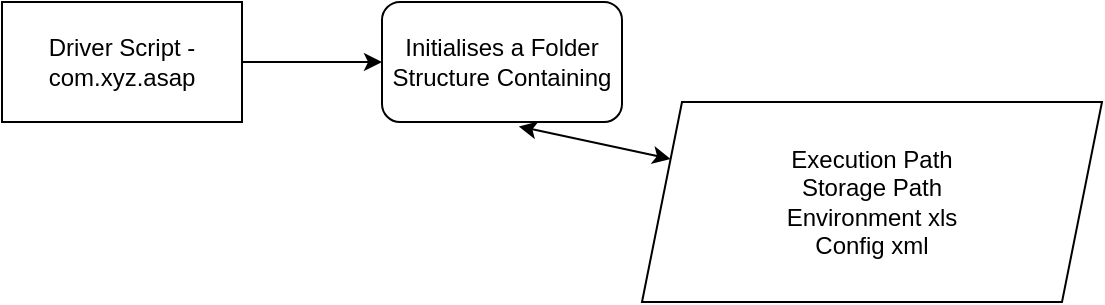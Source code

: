 <mxfile version="14.7.7" type="github">
  <diagram id="x9Bm14kLlBbep5ouFzaa" name="Page-1">
    <mxGraphModel dx="1038" dy="579" grid="1" gridSize="10" guides="1" tooltips="1" connect="1" arrows="1" fold="1" page="1" pageScale="1" pageWidth="827" pageHeight="1169" math="0" shadow="0">
      <root>
        <mxCell id="0" />
        <mxCell id="1" parent="0" />
        <mxCell id="JfScHbJtm-zAf60Zud_Y-3" style="edgeStyle=orthogonalEdgeStyle;rounded=0;orthogonalLoop=1;jettySize=auto;html=1;exitX=1;exitY=0.5;exitDx=0;exitDy=0;" edge="1" parent="1" source="JfScHbJtm-zAf60Zud_Y-1" target="JfScHbJtm-zAf60Zud_Y-4">
          <mxGeometry relative="1" as="geometry">
            <mxPoint x="320" y="130" as="targetPoint" />
          </mxGeometry>
        </mxCell>
        <mxCell id="JfScHbJtm-zAf60Zud_Y-1" value="Driver Script - com.xyz.asap" style="rounded=0;whiteSpace=wrap;html=1;" vertex="1" parent="1">
          <mxGeometry x="70" y="100" width="120" height="60" as="geometry" />
        </mxCell>
        <mxCell id="JfScHbJtm-zAf60Zud_Y-4" value="Initialises a Folder Structure Containing" style="rounded=1;whiteSpace=wrap;html=1;" vertex="1" parent="1">
          <mxGeometry x="260" y="100" width="120" height="60" as="geometry" />
        </mxCell>
        <mxCell id="JfScHbJtm-zAf60Zud_Y-5" value="Execution Path&lt;br&gt;Storage Path&lt;br&gt;Environment xls&lt;br&gt;Config xml&lt;br&gt;" style="shape=parallelogram;perimeter=parallelogramPerimeter;whiteSpace=wrap;html=1;fixedSize=1;" vertex="1" parent="1">
          <mxGeometry x="390" y="150" width="230" height="100" as="geometry" />
        </mxCell>
        <mxCell id="JfScHbJtm-zAf60Zud_Y-8" value="" style="endArrow=classic;startArrow=classic;html=1;entryX=0.57;entryY=1.037;entryDx=0;entryDy=0;entryPerimeter=0;" edge="1" parent="1" source="JfScHbJtm-zAf60Zud_Y-5" target="JfScHbJtm-zAf60Zud_Y-4">
          <mxGeometry width="50" height="50" relative="1" as="geometry">
            <mxPoint x="390" y="310" as="sourcePoint" />
            <mxPoint x="440" y="260" as="targetPoint" />
          </mxGeometry>
        </mxCell>
      </root>
    </mxGraphModel>
  </diagram>
</mxfile>
